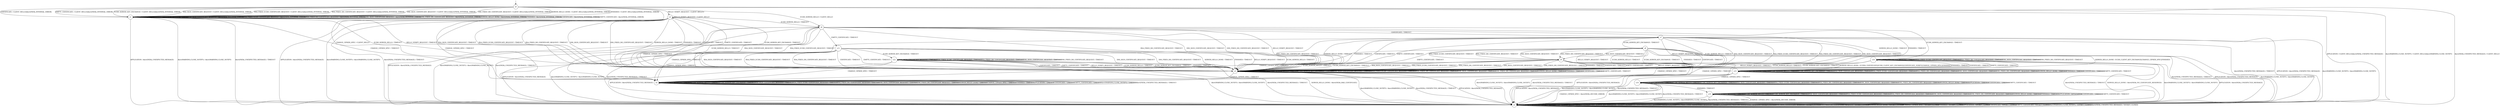 digraph g {

	s0 [shape="circle" label="s0"];
	s1 [shape="circle" label="s1"];
	s2 [shape="circle" label="s2"];
	s3 [shape="circle" label="s3"];
	s4 [shape="circle" label="s4"];
	s5 [shape="circle" label="s5"];
	s6 [shape="circle" label="s6"];
	s7 [shape="circle" label="s7"];
	s8 [shape="circle" label="s8"];
	s9 [shape="circle" label="s9"];
	s10 [shape="circle" label="s10"];
	s11 [shape="circle" label="s11"];
	s12 [shape="circle" label="s12"];
	s13 [shape="circle" label="s13"];
	s14 [shape="circle" label="s14"];
	s15 [shape="circle" label="s15"];
	s0 -> s2 [label="HELLO_VERIFY_REQUEST / CLIENT_HELLO+"];
	s0 -> s6 [label="ECDH_SERVER_HELLO / CLIENT_HELLO"];
	s0 -> s1 [label="ECDH_SERVER_KEY_EXCHANGE / CLIENT_HELLO|Alert(FATAL,INTERNAL_ERROR)"];
	s0 -> s1 [label="RSA_SIGN_CERTIFICATE_REQUEST / CLIENT_HELLO|Alert(FATAL,INTERNAL_ERROR)"];
	s0 -> s1 [label="RSA_FIXED_ECDH_CERTIFICATE_REQUEST / CLIENT_HELLO|Alert(FATAL,INTERNAL_ERROR)"];
	s0 -> s1 [label="RSA_FIXED_DH_CERTIFICATE_REQUEST / CLIENT_HELLO|Alert(FATAL,INTERNAL_ERROR)"];
	s0 -> s1 [label="DSS_SIGN_CERTIFICATE_REQUEST / CLIENT_HELLO|Alert(FATAL,INTERNAL_ERROR)"];
	s0 -> s1 [label="DSS_FIXED_DH_CERTIFICATE_REQUEST / CLIENT_HELLO|Alert(FATAL,INTERNAL_ERROR)"];
	s0 -> s1 [label="SERVER_HELLO_DONE / CLIENT_HELLO|Alert(FATAL,INTERNAL_ERROR)"];
	s0 -> s4 [label="CHANGE_CIPHER_SPEC / CLIENT_HELLO"];
	s0 -> s1 [label="FINISHED / CLIENT_HELLO|Alert(FATAL,INTERNAL_ERROR)"];
	s0 -> s3 [label="APPLICATION / CLIENT_HELLO|Alert(FATAL,UNEXPECTED_MESSAGE)"];
	s0 -> s1 [label="CERTIFICATE / CLIENT_HELLO|Alert(FATAL,INTERNAL_ERROR)"];
	s0 -> s1 [label="EMPTY_CERTIFICATE / CLIENT_HELLO|Alert(FATAL,INTERNAL_ERROR)"];
	s0 -> s3 [label="Alert(WARNING,CLOSE_NOTIFY) / CLIENT_HELLO|Alert(WARNING,CLOSE_NOTIFY)"];
	s0 -> s3 [label="Alert(FATAL,UNEXPECTED_MESSAGE) / CLIENT_HELLO"];
	s1 -> s5 [label="HELLO_VERIFY_REQUEST / TIMEOUT"];
	s1 -> s5 [label="ECDH_SERVER_HELLO / TIMEOUT"];
	s1 -> s1 [label="ECDH_SERVER_KEY_EXCHANGE / Alert(FATAL,INTERNAL_ERROR)"];
	s1 -> s1 [label="RSA_SIGN_CERTIFICATE_REQUEST / Alert(FATAL,INTERNAL_ERROR)"];
	s1 -> s1 [label="RSA_FIXED_ECDH_CERTIFICATE_REQUEST / Alert(FATAL,INTERNAL_ERROR)"];
	s1 -> s1 [label="RSA_FIXED_DH_CERTIFICATE_REQUEST / Alert(FATAL,INTERNAL_ERROR)"];
	s1 -> s1 [label="DSS_SIGN_CERTIFICATE_REQUEST / Alert(FATAL,INTERNAL_ERROR)"];
	s1 -> s1 [label="DSS_FIXED_DH_CERTIFICATE_REQUEST / Alert(FATAL,INTERNAL_ERROR)"];
	s1 -> s1 [label="SERVER_HELLO_DONE / Alert(FATAL,INTERNAL_ERROR)"];
	s1 -> s4 [label="CHANGE_CIPHER_SPEC / TIMEOUT"];
	s1 -> s1 [label="FINISHED / Alert(FATAL,INTERNAL_ERROR)"];
	s1 -> s3 [label="APPLICATION / Alert(FATAL,UNEXPECTED_MESSAGE)"];
	s1 -> s1 [label="CERTIFICATE / Alert(FATAL,INTERNAL_ERROR)"];
	s1 -> s1 [label="EMPTY_CERTIFICATE / Alert(FATAL,INTERNAL_ERROR)"];
	s1 -> s3 [label="Alert(WARNING,CLOSE_NOTIFY) / Alert(WARNING,CLOSE_NOTIFY)"];
	s1 -> s3 [label="Alert(FATAL,UNEXPECTED_MESSAGE) / TIMEOUT"];
	s2 -> s2 [label="HELLO_VERIFY_REQUEST / CLIENT_HELLO"];
	s2 -> s6 [label="ECDH_SERVER_HELLO / TIMEOUT"];
	s2 -> s5 [label="ECDH_SERVER_KEY_EXCHANGE / TIMEOUT"];
	s2 -> s5 [label="RSA_SIGN_CERTIFICATE_REQUEST / TIMEOUT"];
	s2 -> s5 [label="RSA_FIXED_ECDH_CERTIFICATE_REQUEST / TIMEOUT"];
	s2 -> s5 [label="RSA_FIXED_DH_CERTIFICATE_REQUEST / TIMEOUT"];
	s2 -> s5 [label="DSS_SIGN_CERTIFICATE_REQUEST / TIMEOUT"];
	s2 -> s5 [label="DSS_FIXED_DH_CERTIFICATE_REQUEST / TIMEOUT"];
	s2 -> s5 [label="SERVER_HELLO_DONE / TIMEOUT"];
	s2 -> s4 [label="CHANGE_CIPHER_SPEC / TIMEOUT"];
	s2 -> s5 [label="FINISHED / TIMEOUT"];
	s2 -> s3 [label="APPLICATION / Alert(FATAL,UNEXPECTED_MESSAGE)"];
	s2 -> s5 [label="CERTIFICATE / TIMEOUT"];
	s2 -> s5 [label="EMPTY_CERTIFICATE / TIMEOUT"];
	s2 -> s3 [label="Alert(WARNING,CLOSE_NOTIFY) / Alert(WARNING,CLOSE_NOTIFY)"];
	s2 -> s3 [label="Alert(FATAL,UNEXPECTED_MESSAGE) / TIMEOUT"];
	s3 -> s3 [label="HELLO_VERIFY_REQUEST / SOCKET_CLOSED"];
	s3 -> s3 [label="ECDH_SERVER_HELLO / SOCKET_CLOSED"];
	s3 -> s3 [label="ECDH_SERVER_KEY_EXCHANGE / SOCKET_CLOSED"];
	s3 -> s3 [label="RSA_SIGN_CERTIFICATE_REQUEST / SOCKET_CLOSED"];
	s3 -> s3 [label="RSA_FIXED_ECDH_CERTIFICATE_REQUEST / SOCKET_CLOSED"];
	s3 -> s3 [label="RSA_FIXED_DH_CERTIFICATE_REQUEST / SOCKET_CLOSED"];
	s3 -> s3 [label="DSS_SIGN_CERTIFICATE_REQUEST / SOCKET_CLOSED"];
	s3 -> s3 [label="DSS_FIXED_DH_CERTIFICATE_REQUEST / SOCKET_CLOSED"];
	s3 -> s3 [label="SERVER_HELLO_DONE / SOCKET_CLOSED"];
	s3 -> s3 [label="CHANGE_CIPHER_SPEC / SOCKET_CLOSED"];
	s3 -> s3 [label="FINISHED / SOCKET_CLOSED"];
	s3 -> s3 [label="APPLICATION / SOCKET_CLOSED"];
	s3 -> s3 [label="CERTIFICATE / SOCKET_CLOSED"];
	s3 -> s3 [label="EMPTY_CERTIFICATE / SOCKET_CLOSED"];
	s3 -> s3 [label="Alert(WARNING,CLOSE_NOTIFY) / SOCKET_CLOSED"];
	s3 -> s3 [label="Alert(FATAL,UNEXPECTED_MESSAGE) / SOCKET_CLOSED"];
	s4 -> s4 [label="HELLO_VERIFY_REQUEST / TIMEOUT"];
	s4 -> s4 [label="ECDH_SERVER_HELLO / TIMEOUT"];
	s4 -> s4 [label="ECDH_SERVER_KEY_EXCHANGE / TIMEOUT"];
	s4 -> s4 [label="RSA_SIGN_CERTIFICATE_REQUEST / TIMEOUT"];
	s4 -> s4 [label="RSA_FIXED_ECDH_CERTIFICATE_REQUEST / TIMEOUT"];
	s4 -> s4 [label="RSA_FIXED_DH_CERTIFICATE_REQUEST / TIMEOUT"];
	s4 -> s4 [label="DSS_SIGN_CERTIFICATE_REQUEST / TIMEOUT"];
	s4 -> s4 [label="DSS_FIXED_DH_CERTIFICATE_REQUEST / TIMEOUT"];
	s4 -> s4 [label="SERVER_HELLO_DONE / TIMEOUT"];
	s4 -> s4 [label="CHANGE_CIPHER_SPEC / TIMEOUT"];
	s4 -> s4 [label="FINISHED / TIMEOUT"];
	s4 -> s4 [label="APPLICATION / TIMEOUT"];
	s4 -> s4 [label="CERTIFICATE / TIMEOUT"];
	s4 -> s4 [label="EMPTY_CERTIFICATE / TIMEOUT"];
	s4 -> s4 [label="Alert(WARNING,CLOSE_NOTIFY) / TIMEOUT"];
	s4 -> s4 [label="Alert(FATAL,UNEXPECTED_MESSAGE) / TIMEOUT"];
	s5 -> s5 [label="HELLO_VERIFY_REQUEST / TIMEOUT"];
	s5 -> s5 [label="ECDH_SERVER_HELLO / TIMEOUT"];
	s5 -> s5 [label="ECDH_SERVER_KEY_EXCHANGE / TIMEOUT"];
	s5 -> s5 [label="RSA_SIGN_CERTIFICATE_REQUEST / TIMEOUT"];
	s5 -> s5 [label="RSA_FIXED_ECDH_CERTIFICATE_REQUEST / TIMEOUT"];
	s5 -> s5 [label="RSA_FIXED_DH_CERTIFICATE_REQUEST / TIMEOUT"];
	s5 -> s5 [label="DSS_SIGN_CERTIFICATE_REQUEST / TIMEOUT"];
	s5 -> s5 [label="DSS_FIXED_DH_CERTIFICATE_REQUEST / TIMEOUT"];
	s5 -> s5 [label="SERVER_HELLO_DONE / TIMEOUT"];
	s5 -> s4 [label="CHANGE_CIPHER_SPEC / TIMEOUT"];
	s5 -> s5 [label="FINISHED / TIMEOUT"];
	s5 -> s3 [label="APPLICATION / Alert(FATAL,UNEXPECTED_MESSAGE)"];
	s5 -> s5 [label="CERTIFICATE / TIMEOUT"];
	s5 -> s5 [label="EMPTY_CERTIFICATE / TIMEOUT"];
	s5 -> s3 [label="Alert(WARNING,CLOSE_NOTIFY) / Alert(WARNING,CLOSE_NOTIFY)"];
	s5 -> s3 [label="Alert(FATAL,UNEXPECTED_MESSAGE) / TIMEOUT"];
	s6 -> s5 [label="HELLO_VERIFY_REQUEST / TIMEOUT"];
	s6 -> s5 [label="ECDH_SERVER_HELLO / TIMEOUT"];
	s6 -> s10 [label="ECDH_SERVER_KEY_EXCHANGE / TIMEOUT"];
	s6 -> s5 [label="RSA_SIGN_CERTIFICATE_REQUEST / TIMEOUT"];
	s6 -> s5 [label="RSA_FIXED_ECDH_CERTIFICATE_REQUEST / TIMEOUT"];
	s6 -> s5 [label="RSA_FIXED_DH_CERTIFICATE_REQUEST / TIMEOUT"];
	s6 -> s5 [label="DSS_SIGN_CERTIFICATE_REQUEST / TIMEOUT"];
	s6 -> s5 [label="DSS_FIXED_DH_CERTIFICATE_REQUEST / TIMEOUT"];
	s6 -> s5 [label="SERVER_HELLO_DONE / TIMEOUT"];
	s6 -> s4 [label="CHANGE_CIPHER_SPEC / TIMEOUT"];
	s6 -> s5 [label="FINISHED / TIMEOUT"];
	s6 -> s3 [label="APPLICATION / Alert(FATAL,UNEXPECTED_MESSAGE)"];
	s6 -> s7 [label="CERTIFICATE / TIMEOUT"];
	s6 -> s11 [label="EMPTY_CERTIFICATE / TIMEOUT"];
	s6 -> s3 [label="Alert(WARNING,CLOSE_NOTIFY) / Alert(WARNING,CLOSE_NOTIFY)"];
	s6 -> s3 [label="Alert(FATAL,UNEXPECTED_MESSAGE) / TIMEOUT"];
	s7 -> s5 [label="HELLO_VERIFY_REQUEST / TIMEOUT"];
	s7 -> s5 [label="ECDH_SERVER_HELLO / TIMEOUT"];
	s7 -> s8 [label="ECDH_SERVER_KEY_EXCHANGE / TIMEOUT"];
	s7 -> s5 [label="RSA_SIGN_CERTIFICATE_REQUEST / TIMEOUT"];
	s7 -> s5 [label="RSA_FIXED_ECDH_CERTIFICATE_REQUEST / TIMEOUT"];
	s7 -> s5 [label="RSA_FIXED_DH_CERTIFICATE_REQUEST / TIMEOUT"];
	s7 -> s5 [label="DSS_SIGN_CERTIFICATE_REQUEST / TIMEOUT"];
	s7 -> s5 [label="DSS_FIXED_DH_CERTIFICATE_REQUEST / TIMEOUT"];
	s7 -> s5 [label="SERVER_HELLO_DONE / TIMEOUT"];
	s7 -> s4 [label="CHANGE_CIPHER_SPEC / TIMEOUT"];
	s7 -> s5 [label="FINISHED / TIMEOUT"];
	s7 -> s3 [label="APPLICATION / Alert(FATAL,UNEXPECTED_MESSAGE)"];
	s7 -> s5 [label="CERTIFICATE / TIMEOUT"];
	s7 -> s5 [label="EMPTY_CERTIFICATE / TIMEOUT"];
	s7 -> s3 [label="Alert(WARNING,CLOSE_NOTIFY) / Alert(WARNING,CLOSE_NOTIFY)"];
	s7 -> s3 [label="Alert(FATAL,UNEXPECTED_MESSAGE) / TIMEOUT"];
	s8 -> s5 [label="HELLO_VERIFY_REQUEST / TIMEOUT"];
	s8 -> s5 [label="ECDH_SERVER_HELLO / TIMEOUT"];
	s8 -> s5 [label="ECDH_SERVER_KEY_EXCHANGE / TIMEOUT"];
	s8 -> s9 [label="RSA_SIGN_CERTIFICATE_REQUEST / TIMEOUT"];
	s8 -> s9 [label="RSA_FIXED_ECDH_CERTIFICATE_REQUEST / TIMEOUT"];
	s8 -> s9 [label="RSA_FIXED_DH_CERTIFICATE_REQUEST / TIMEOUT"];
	s8 -> s9 [label="DSS_SIGN_CERTIFICATE_REQUEST / TIMEOUT"];
	s8 -> s9 [label="DSS_FIXED_DH_CERTIFICATE_REQUEST / TIMEOUT"];
	s8 -> s13 [label="SERVER_HELLO_DONE / ECDH_CLIENT_KEY_EXCHANGE|CHANGE_CIPHER_SPEC|FINISHED"];
	s8 -> s4 [label="CHANGE_CIPHER_SPEC / TIMEOUT"];
	s8 -> s5 [label="FINISHED / TIMEOUT"];
	s8 -> s3 [label="APPLICATION / Alert(FATAL,UNEXPECTED_MESSAGE)"];
	s8 -> s5 [label="CERTIFICATE / TIMEOUT"];
	s8 -> s5 [label="EMPTY_CERTIFICATE / TIMEOUT"];
	s8 -> s3 [label="Alert(WARNING,CLOSE_NOTIFY) / Alert(WARNING,CLOSE_NOTIFY)"];
	s8 -> s3 [label="Alert(FATAL,UNEXPECTED_MESSAGE) / TIMEOUT"];
	s9 -> s5 [label="HELLO_VERIFY_REQUEST / TIMEOUT"];
	s9 -> s5 [label="ECDH_SERVER_HELLO / TIMEOUT"];
	s9 -> s5 [label="ECDH_SERVER_KEY_EXCHANGE / TIMEOUT"];
	s9 -> s5 [label="RSA_SIGN_CERTIFICATE_REQUEST / TIMEOUT"];
	s9 -> s5 [label="RSA_FIXED_ECDH_CERTIFICATE_REQUEST / TIMEOUT"];
	s9 -> s5 [label="RSA_FIXED_DH_CERTIFICATE_REQUEST / TIMEOUT"];
	s9 -> s5 [label="DSS_SIGN_CERTIFICATE_REQUEST / TIMEOUT"];
	s9 -> s5 [label="DSS_FIXED_DH_CERTIFICATE_REQUEST / TIMEOUT"];
	s9 -> s13 [label="SERVER_HELLO_DONE / ECDSA_CERTIFICATE|ECDH_CLIENT_KEY_EXCHANGE|CERTIFICATE_VERIFY|CHANGE_CIPHER_SPEC|FINISHED"];
	s9 -> s4 [label="CHANGE_CIPHER_SPEC / TIMEOUT"];
	s9 -> s5 [label="FINISHED / TIMEOUT"];
	s9 -> s3 [label="APPLICATION / Alert(FATAL,UNEXPECTED_MESSAGE)"];
	s9 -> s5 [label="CERTIFICATE / TIMEOUT"];
	s9 -> s5 [label="EMPTY_CERTIFICATE / TIMEOUT"];
	s9 -> s3 [label="Alert(WARNING,CLOSE_NOTIFY) / Alert(WARNING,CLOSE_NOTIFY)"];
	s9 -> s3 [label="Alert(FATAL,UNEXPECTED_MESSAGE) / TIMEOUT"];
	s10 -> s5 [label="HELLO_VERIFY_REQUEST / TIMEOUT"];
	s10 -> s5 [label="ECDH_SERVER_HELLO / TIMEOUT"];
	s10 -> s5 [label="ECDH_SERVER_KEY_EXCHANGE / TIMEOUT"];
	s10 -> s10 [label="RSA_SIGN_CERTIFICATE_REQUEST / TIMEOUT"];
	s10 -> s10 [label="RSA_FIXED_ECDH_CERTIFICATE_REQUEST / TIMEOUT"];
	s10 -> s10 [label="RSA_FIXED_DH_CERTIFICATE_REQUEST / TIMEOUT"];
	s10 -> s10 [label="DSS_SIGN_CERTIFICATE_REQUEST / TIMEOUT"];
	s10 -> s10 [label="DSS_FIXED_DH_CERTIFICATE_REQUEST / TIMEOUT"];
	s10 -> s3 [label="SERVER_HELLO_DONE / Alert(FATAL,NO_CERTIFICATE_RESERVED)"];
	s10 -> s4 [label="CHANGE_CIPHER_SPEC / TIMEOUT"];
	s10 -> s5 [label="FINISHED / TIMEOUT"];
	s10 -> s3 [label="APPLICATION / Alert(FATAL,UNEXPECTED_MESSAGE)"];
	s10 -> s5 [label="CERTIFICATE / TIMEOUT"];
	s10 -> s5 [label="EMPTY_CERTIFICATE / TIMEOUT"];
	s10 -> s3 [label="Alert(WARNING,CLOSE_NOTIFY) / Alert(WARNING,CLOSE_NOTIFY)"];
	s10 -> s3 [label="Alert(FATAL,UNEXPECTED_MESSAGE) / TIMEOUT"];
	s11 -> s5 [label="HELLO_VERIFY_REQUEST / TIMEOUT"];
	s11 -> s5 [label="ECDH_SERVER_HELLO / TIMEOUT"];
	s11 -> s12 [label="ECDH_SERVER_KEY_EXCHANGE / TIMEOUT"];
	s11 -> s5 [label="RSA_SIGN_CERTIFICATE_REQUEST / TIMEOUT"];
	s11 -> s5 [label="RSA_FIXED_ECDH_CERTIFICATE_REQUEST / TIMEOUT"];
	s11 -> s5 [label="RSA_FIXED_DH_CERTIFICATE_REQUEST / TIMEOUT"];
	s11 -> s5 [label="DSS_SIGN_CERTIFICATE_REQUEST / TIMEOUT"];
	s11 -> s5 [label="DSS_FIXED_DH_CERTIFICATE_REQUEST / TIMEOUT"];
	s11 -> s5 [label="SERVER_HELLO_DONE / TIMEOUT"];
	s11 -> s4 [label="CHANGE_CIPHER_SPEC / TIMEOUT"];
	s11 -> s5 [label="FINISHED / TIMEOUT"];
	s11 -> s3 [label="APPLICATION / Alert(FATAL,UNEXPECTED_MESSAGE)"];
	s11 -> s5 [label="CERTIFICATE / TIMEOUT"];
	s11 -> s5 [label="EMPTY_CERTIFICATE / TIMEOUT"];
	s11 -> s3 [label="Alert(WARNING,CLOSE_NOTIFY) / Alert(WARNING,CLOSE_NOTIFY)"];
	s11 -> s3 [label="Alert(FATAL,UNEXPECTED_MESSAGE) / TIMEOUT"];
	s12 -> s5 [label="HELLO_VERIFY_REQUEST / TIMEOUT"];
	s12 -> s5 [label="ECDH_SERVER_HELLO / TIMEOUT"];
	s12 -> s5 [label="ECDH_SERVER_KEY_EXCHANGE / TIMEOUT"];
	s12 -> s12 [label="RSA_SIGN_CERTIFICATE_REQUEST / TIMEOUT"];
	s12 -> s12 [label="RSA_FIXED_ECDH_CERTIFICATE_REQUEST / TIMEOUT"];
	s12 -> s12 [label="RSA_FIXED_DH_CERTIFICATE_REQUEST / TIMEOUT"];
	s12 -> s12 [label="DSS_SIGN_CERTIFICATE_REQUEST / TIMEOUT"];
	s12 -> s12 [label="DSS_FIXED_DH_CERTIFICATE_REQUEST / TIMEOUT"];
	s12 -> s3 [label="SERVER_HELLO_DONE / Alert(FATAL,BAD_CERTIFICATE)"];
	s12 -> s4 [label="CHANGE_CIPHER_SPEC / TIMEOUT"];
	s12 -> s5 [label="FINISHED / TIMEOUT"];
	s12 -> s3 [label="APPLICATION / Alert(FATAL,UNEXPECTED_MESSAGE)"];
	s12 -> s5 [label="CERTIFICATE / TIMEOUT"];
	s12 -> s5 [label="EMPTY_CERTIFICATE / TIMEOUT"];
	s12 -> s3 [label="Alert(WARNING,CLOSE_NOTIFY) / Alert(WARNING,CLOSE_NOTIFY)"];
	s12 -> s3 [label="Alert(FATAL,UNEXPECTED_MESSAGE) / TIMEOUT"];
	s13 -> s13 [label="HELLO_VERIFY_REQUEST / TIMEOUT"];
	s13 -> s13 [label="ECDH_SERVER_HELLO / TIMEOUT"];
	s13 -> s13 [label="ECDH_SERVER_KEY_EXCHANGE / TIMEOUT"];
	s13 -> s13 [label="RSA_SIGN_CERTIFICATE_REQUEST / TIMEOUT"];
	s13 -> s13 [label="RSA_FIXED_ECDH_CERTIFICATE_REQUEST / TIMEOUT"];
	s13 -> s13 [label="RSA_FIXED_DH_CERTIFICATE_REQUEST / TIMEOUT"];
	s13 -> s13 [label="DSS_SIGN_CERTIFICATE_REQUEST / TIMEOUT"];
	s13 -> s13 [label="DSS_FIXED_DH_CERTIFICATE_REQUEST / TIMEOUT"];
	s13 -> s13 [label="SERVER_HELLO_DONE / TIMEOUT"];
	s13 -> s14 [label="CHANGE_CIPHER_SPEC / TIMEOUT"];
	s13 -> s13 [label="FINISHED / TIMEOUT"];
	s13 -> s3 [label="APPLICATION / Alert(FATAL,UNEXPECTED_MESSAGE)"];
	s13 -> s13 [label="CERTIFICATE / TIMEOUT"];
	s13 -> s13 [label="EMPTY_CERTIFICATE / TIMEOUT"];
	s13 -> s3 [label="Alert(WARNING,CLOSE_NOTIFY) / Alert(WARNING,CLOSE_NOTIFY)"];
	s13 -> s3 [label="Alert(FATAL,UNEXPECTED_MESSAGE) / TIMEOUT"];
	s14 -> s14 [label="HELLO_VERIFY_REQUEST / TIMEOUT"];
	s14 -> s14 [label="ECDH_SERVER_HELLO / TIMEOUT"];
	s14 -> s14 [label="ECDH_SERVER_KEY_EXCHANGE / TIMEOUT"];
	s14 -> s14 [label="RSA_SIGN_CERTIFICATE_REQUEST / TIMEOUT"];
	s14 -> s14 [label="RSA_FIXED_ECDH_CERTIFICATE_REQUEST / TIMEOUT"];
	s14 -> s14 [label="RSA_FIXED_DH_CERTIFICATE_REQUEST / TIMEOUT"];
	s14 -> s14 [label="DSS_SIGN_CERTIFICATE_REQUEST / TIMEOUT"];
	s14 -> s14 [label="DSS_FIXED_DH_CERTIFICATE_REQUEST / TIMEOUT"];
	s14 -> s14 [label="SERVER_HELLO_DONE / TIMEOUT"];
	s14 -> s3 [label="CHANGE_CIPHER_SPEC / Alert(FATAL,DECODE_ERROR)"];
	s14 -> s15 [label="FINISHED / TIMEOUT"];
	s14 -> s14 [label="APPLICATION / TIMEOUT"];
	s14 -> s14 [label="CERTIFICATE / TIMEOUT"];
	s14 -> s14 [label="EMPTY_CERTIFICATE / TIMEOUT"];
	s14 -> s3 [label="Alert(WARNING,CLOSE_NOTIFY) / Alert(WARNING,CLOSE_NOTIFY)"];
	s14 -> s3 [label="Alert(FATAL,UNEXPECTED_MESSAGE) / TIMEOUT"];
	s15 -> s15 [label="HELLO_VERIFY_REQUEST / TIMEOUT"];
	s15 -> s15 [label="ECDH_SERVER_HELLO / TIMEOUT"];
	s15 -> s15 [label="ECDH_SERVER_KEY_EXCHANGE / TIMEOUT"];
	s15 -> s15 [label="RSA_SIGN_CERTIFICATE_REQUEST / TIMEOUT"];
	s15 -> s15 [label="RSA_FIXED_ECDH_CERTIFICATE_REQUEST / TIMEOUT"];
	s15 -> s15 [label="RSA_FIXED_DH_CERTIFICATE_REQUEST / TIMEOUT"];
	s15 -> s15 [label="DSS_SIGN_CERTIFICATE_REQUEST / TIMEOUT"];
	s15 -> s15 [label="DSS_FIXED_DH_CERTIFICATE_REQUEST / TIMEOUT"];
	s15 -> s15 [label="SERVER_HELLO_DONE / TIMEOUT"];
	s15 -> s3 [label="CHANGE_CIPHER_SPEC / Alert(FATAL,DECODE_ERROR)"];
	s15 -> s15 [label="FINISHED / TIMEOUT"];
	s15 -> s15 [label="APPLICATION / APPLICATION"];
	s15 -> s15 [label="CERTIFICATE / TIMEOUT"];
	s15 -> s15 [label="EMPTY_CERTIFICATE / TIMEOUT"];
	s15 -> s3 [label="Alert(WARNING,CLOSE_NOTIFY) / Alert(WARNING,CLOSE_NOTIFY)"];
	s15 -> s3 [label="Alert(FATAL,UNEXPECTED_MESSAGE) / TIMEOUT"];

__start0 [label="" shape="none" width="0" height="0"];
__start0 -> s0;

}
